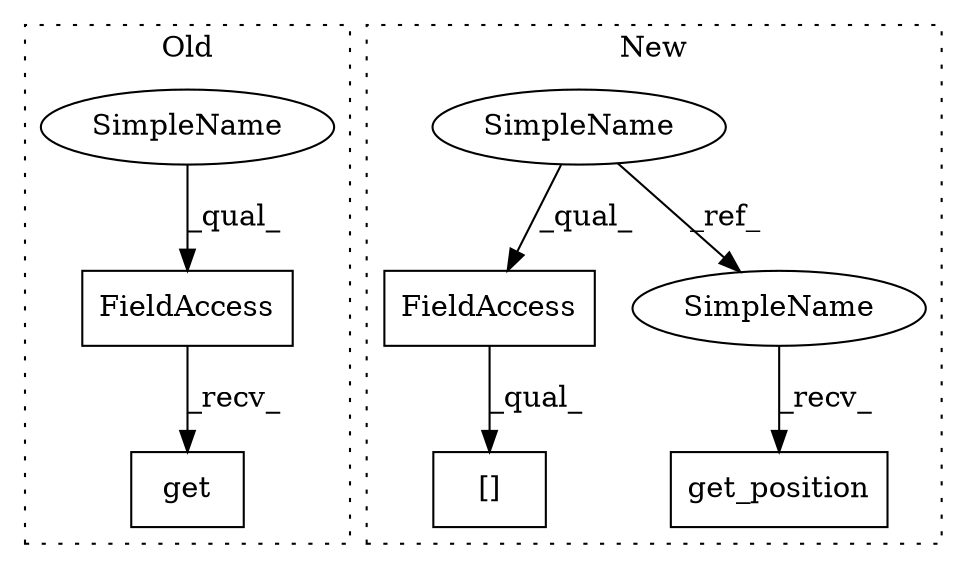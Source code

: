 digraph G {
subgraph cluster0 {
1 [label="get" a="32" s="27202,27212" l="4,1" shape="box"];
3 [label="FieldAccess" a="22" s="27182" l="19" shape="box"];
8 [label="SimpleName" a="42" s="27182" l="4" shape="ellipse"];
label = "Old";
style="dotted";
}
subgraph cluster1 {
2 [label="get_position" a="32" s="7626,7643" l="13,1" shape="box"];
4 [label="SimpleName" a="42" s="5148" l="4" shape="ellipse"];
5 [label="FieldAccess" a="22" s="9099" l="19" shape="box"];
6 [label="[]" a="2" s="9099,9123" l="20,1" shape="box"];
7 [label="SimpleName" a="42" s="7621" l="4" shape="ellipse"];
label = "New";
style="dotted";
}
3 -> 1 [label="_recv_"];
4 -> 5 [label="_qual_"];
4 -> 7 [label="_ref_"];
5 -> 6 [label="_qual_"];
7 -> 2 [label="_recv_"];
8 -> 3 [label="_qual_"];
}